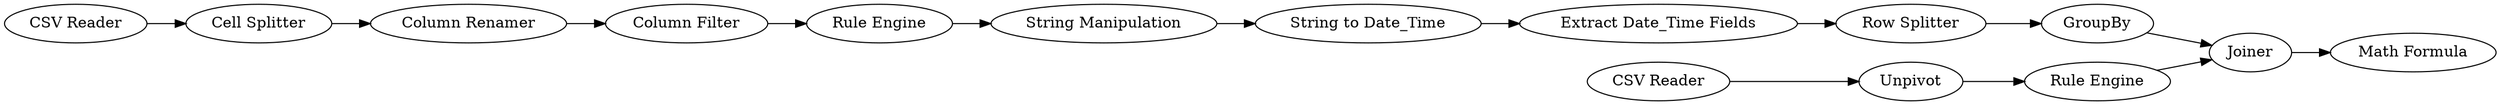 digraph {
	1 [label="CSV Reader"]
	2 [label="CSV Reader"]
	4 [label="Cell Splitter"]
	5 [label="Column Renamer"]
	6 [label="Column Filter"]
	8 [label="Rule Engine"]
	9 [label="String Manipulation"]
	10 [label="String to Date_Time"]
	11 [label="Extract Date_Time Fields"]
	13 [label=GroupBy]
	16 [label=Unpivot]
	17 [label="Row Splitter"]
	18 [label="Rule Engine"]
	26 [label=Joiner]
	28 [label="Math Formula"]
	1 -> 4
	2 -> 16
	4 -> 5
	5 -> 6
	6 -> 8
	8 -> 9
	9 -> 10
	10 -> 11
	11 -> 17
	13 -> 26
	16 -> 18
	17 -> 13
	18 -> 26
	26 -> 28
	rankdir=LR
}
